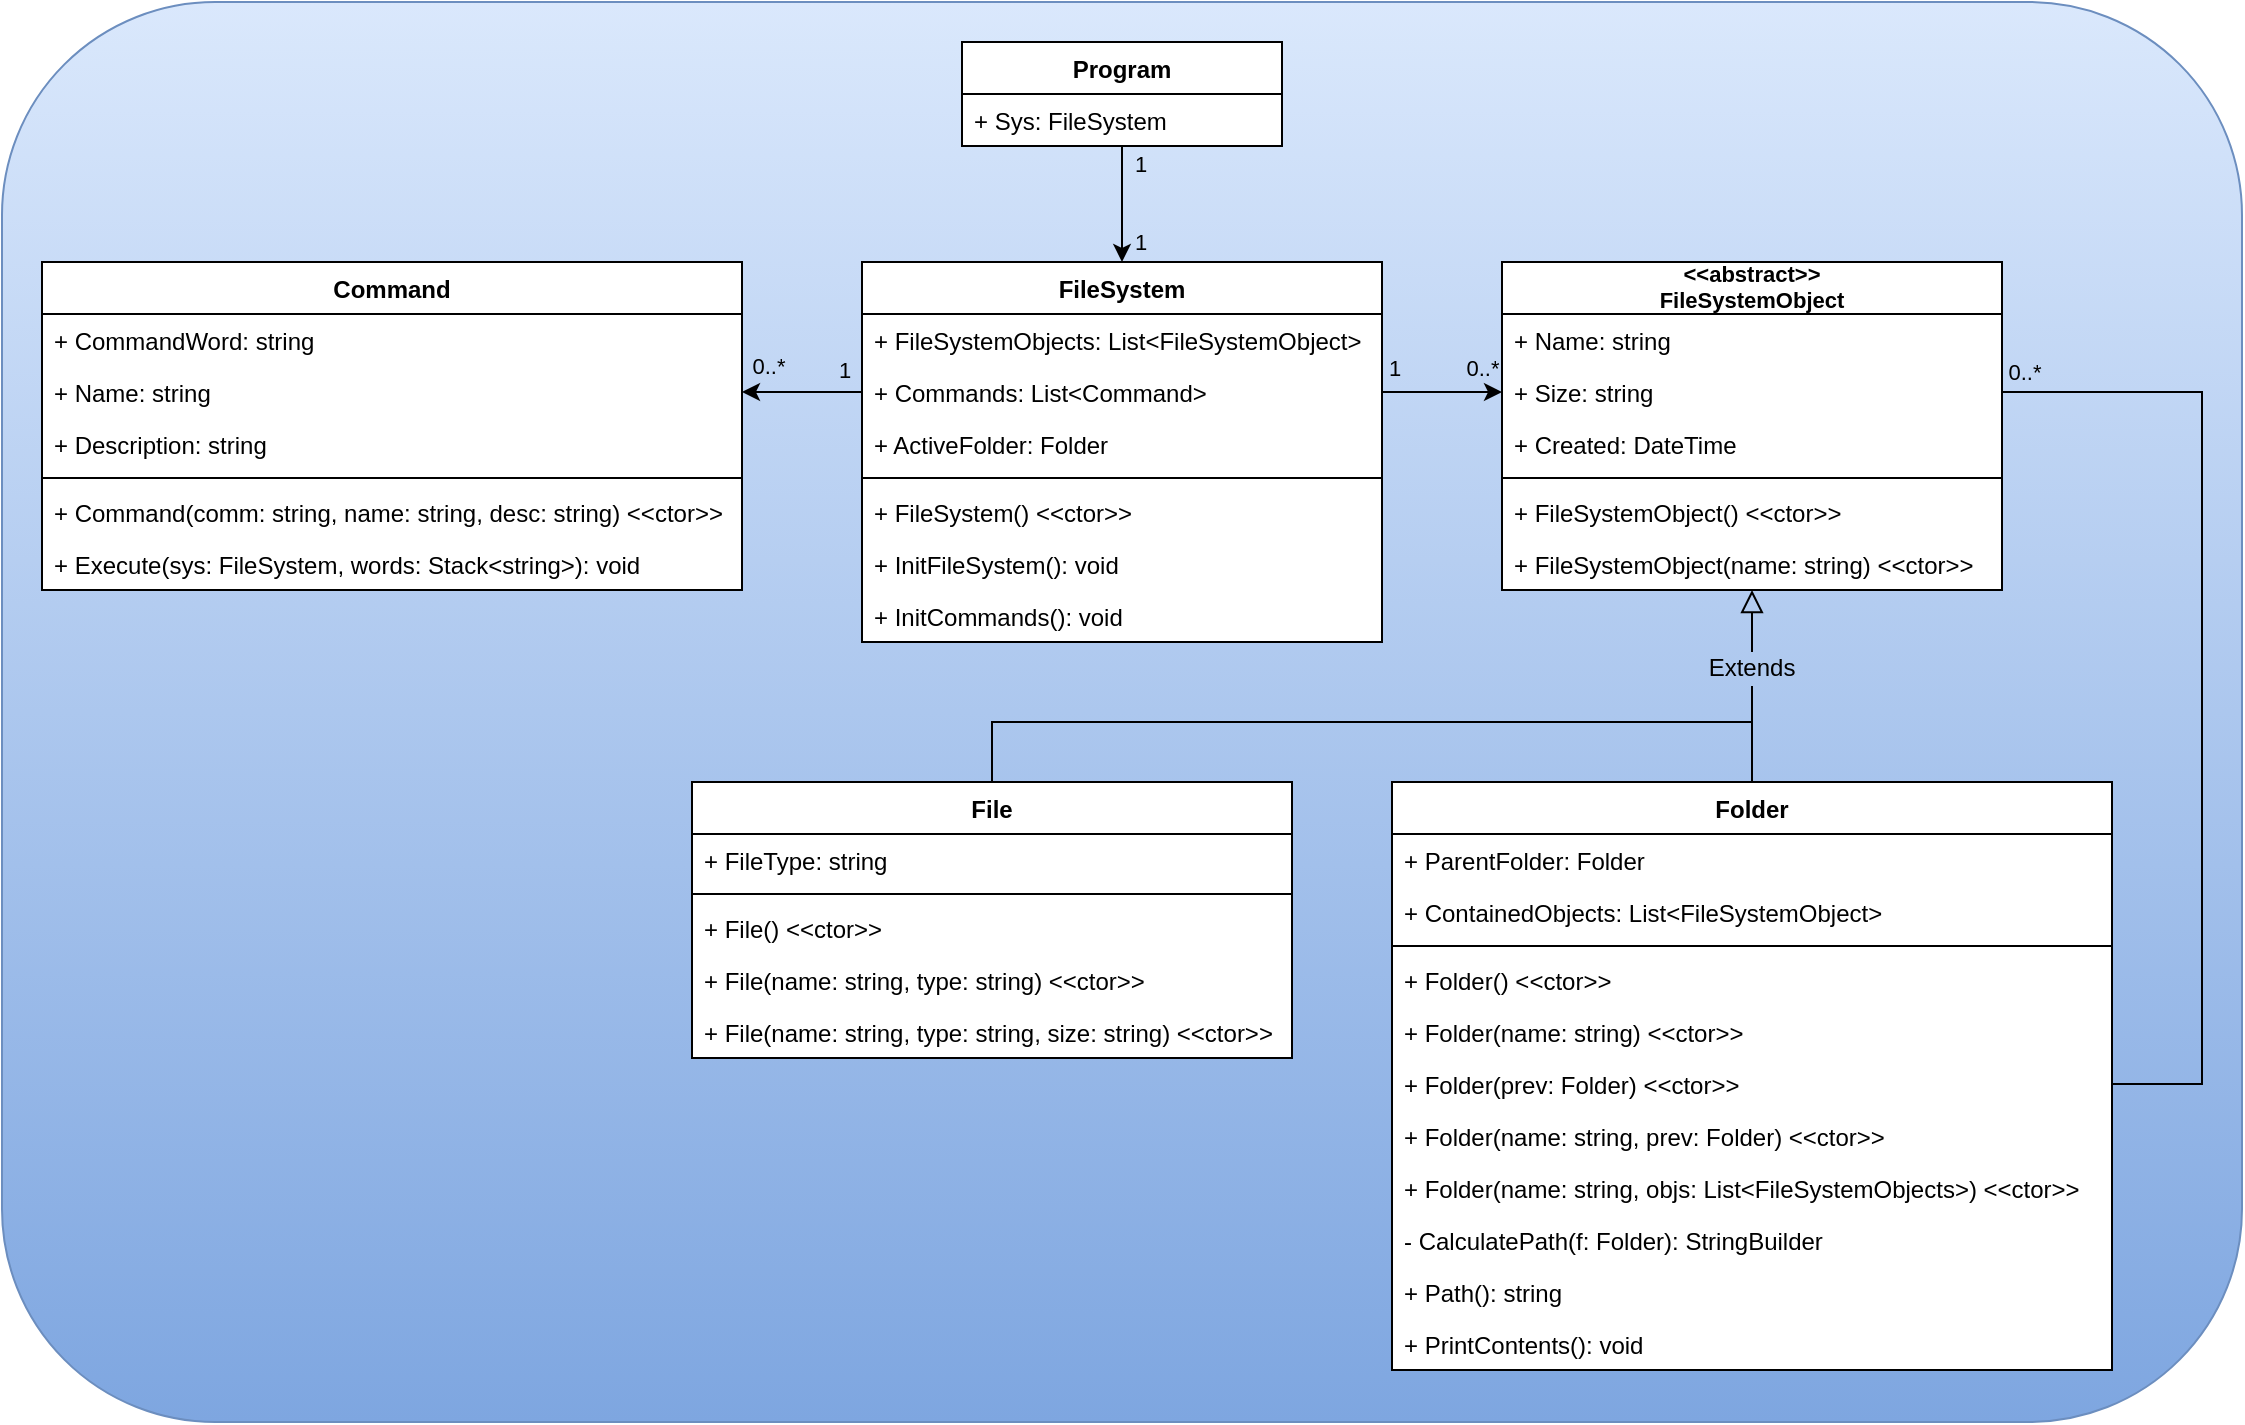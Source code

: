 <mxfile version="14.4.9" type="device"><diagram id="C5RBs43oDa-KdzZeNtuy" name="Page-1"><mxGraphModel dx="1504" dy="363" grid="1" gridSize="10" guides="1" tooltips="1" connect="1" arrows="1" fold="1" page="1" pageScale="1" pageWidth="827" pageHeight="1169" math="0" shadow="0"><root><mxCell id="WIyWlLk6GJQsqaUBKTNV-0"/><mxCell id="WIyWlLk6GJQsqaUBKTNV-1" parent="WIyWlLk6GJQsqaUBKTNV-0"/><mxCell id="4tyMPS5ypzOJrEg79vkB-8" value="" style="rounded=1;whiteSpace=wrap;html=1;labelBackgroundColor=none;strokeWidth=1;fillColor=#dae8fc;strokeColor=#6c8ebf;gradientColor=#7ea6e0;" vertex="1" parent="WIyWlLk6GJQsqaUBKTNV-1"><mxGeometry x="-160" y="30" width="1120" height="710" as="geometry"/></mxCell><mxCell id="4tyMPS5ypzOJrEg79vkB-5" value="" style="rounded=0;whiteSpace=wrap;html=1;labelBackgroundColor=none;strokeWidth=1;fillColor=#ffffff;gradientColor=none;strokeColor=none;" vertex="1" parent="WIyWlLk6GJQsqaUBKTNV-1"><mxGeometry x="-140" y="160" width="350" height="164" as="geometry"/></mxCell><mxCell id="4tyMPS5ypzOJrEg79vkB-6" value="" style="rounded=0;whiteSpace=wrap;html=1;labelBackgroundColor=none;strokeWidth=1;fillColor=#ffffff;gradientColor=none;strokeColor=none;" vertex="1" parent="WIyWlLk6GJQsqaUBKTNV-1"><mxGeometry x="185" y="420" width="300" height="138" as="geometry"/></mxCell><mxCell id="4tyMPS5ypzOJrEg79vkB-7" value="" style="rounded=0;whiteSpace=wrap;html=1;labelBackgroundColor=none;strokeWidth=1;fillColor=#ffffff;gradientColor=none;strokeColor=none;" vertex="1" parent="WIyWlLk6GJQsqaUBKTNV-1"><mxGeometry x="535" y="420" width="360" height="294" as="geometry"/></mxCell><mxCell id="4tyMPS5ypzOJrEg79vkB-4" value="" style="rounded=0;whiteSpace=wrap;html=1;labelBackgroundColor=none;strokeWidth=1;fillColor=#ffffff;gradientColor=none;strokeColor=none;" vertex="1" parent="WIyWlLk6GJQsqaUBKTNV-1"><mxGeometry x="590" y="160" width="250" height="164" as="geometry"/></mxCell><mxCell id="4tyMPS5ypzOJrEg79vkB-1" value="" style="rounded=0;whiteSpace=wrap;html=1;labelBackgroundColor=none;strokeWidth=1;fillColor=#ffffff;gradientColor=none;strokeColor=none;" vertex="1" parent="WIyWlLk6GJQsqaUBKTNV-1"><mxGeometry x="270" y="160" width="260" height="190" as="geometry"/></mxCell><mxCell id="4ziSbhuBb5bSNjXz3gKt-48" style="edgeStyle=orthogonalEdgeStyle;rounded=0;orthogonalLoop=1;jettySize=auto;html=1;exitX=1;exitY=0.5;exitDx=0;exitDy=0;entryX=0;entryY=0.5;entryDx=0;entryDy=0;" parent="WIyWlLk6GJQsqaUBKTNV-1" source="4ziSbhuBb5bSNjXz3gKt-21" target="4ziSbhuBb5bSNjXz3gKt-41" edge="1"><mxGeometry relative="1" as="geometry"/></mxCell><mxCell id="4ziSbhuBb5bSNjXz3gKt-49" value="0..*" style="edgeLabel;html=1;align=center;verticalAlign=middle;resizable=0;points=[];labelBackgroundColor=none;" parent="4ziSbhuBb5bSNjXz3gKt-48" vertex="1" connectable="0"><mxGeometry x="-0.3" y="-1" relative="1" as="geometry"><mxPoint x="29.07" y="-13" as="offset"/></mxGeometry></mxCell><mxCell id="4ziSbhuBb5bSNjXz3gKt-50" value="1" style="edgeLabel;html=1;align=center;verticalAlign=middle;resizable=0;points=[];labelBackgroundColor=none;" parent="4ziSbhuBb5bSNjXz3gKt-48" vertex="1" connectable="0"><mxGeometry x="-0.7" y="1" relative="1" as="geometry"><mxPoint x="-3.33" y="-11" as="offset"/></mxGeometry></mxCell><mxCell id="4ziSbhuBb5bSNjXz3gKt-9" value="FileSystem" style="swimlane;fontStyle=1;align=center;verticalAlign=top;childLayout=stackLayout;horizontal=1;startSize=26;horizontalStack=0;resizeParent=1;resizeParentMax=0;resizeLast=0;collapsible=1;marginBottom=0;labelBackgroundColor=none;" parent="WIyWlLk6GJQsqaUBKTNV-1" vertex="1"><mxGeometry x="270" y="160" width="260" height="190" as="geometry"/></mxCell><mxCell id="4ziSbhuBb5bSNjXz3gKt-20" value="+ FileSystemObjects: List&lt;FileSystemObject&gt;" style="text;strokeColor=none;fillColor=none;align=left;verticalAlign=top;spacingLeft=4;spacingRight=4;overflow=hidden;rotatable=0;points=[[0,0.5],[1,0.5]];portConstraint=eastwest;" parent="4ziSbhuBb5bSNjXz3gKt-9" vertex="1"><mxGeometry y="26" width="260" height="26" as="geometry"/></mxCell><mxCell id="4ziSbhuBb5bSNjXz3gKt-21" value="+ Commands: List&lt;Command&gt;" style="text;strokeColor=none;fillColor=none;align=left;verticalAlign=top;spacingLeft=4;spacingRight=4;overflow=hidden;rotatable=0;points=[[0,0.5],[1,0.5]];portConstraint=eastwest;" parent="4ziSbhuBb5bSNjXz3gKt-9" vertex="1"><mxGeometry y="52" width="260" height="26" as="geometry"/></mxCell><mxCell id="4ziSbhuBb5bSNjXz3gKt-22" value="+ ActiveFolder: Folder" style="text;strokeColor=none;align=left;verticalAlign=top;spacingLeft=4;spacingRight=4;overflow=hidden;rotatable=0;points=[[0,0.5],[1,0.5]];portConstraint=eastwest;" parent="4ziSbhuBb5bSNjXz3gKt-9" vertex="1"><mxGeometry y="78" width="260" height="26" as="geometry"/></mxCell><mxCell id="4ziSbhuBb5bSNjXz3gKt-11" value="" style="line;strokeWidth=1;fillColor=none;align=left;verticalAlign=middle;spacingTop=-1;spacingLeft=3;spacingRight=3;rotatable=0;labelPosition=right;points=[];portConstraint=eastwest;" parent="4ziSbhuBb5bSNjXz3gKt-9" vertex="1"><mxGeometry y="104" width="260" height="8" as="geometry"/></mxCell><mxCell id="4ziSbhuBb5bSNjXz3gKt-46" value="+ FileSystem() &lt;&lt;ctor&gt;&gt;" style="text;strokeColor=none;fillColor=none;align=left;verticalAlign=top;spacingLeft=4;spacingRight=4;overflow=hidden;rotatable=0;points=[[0,0.5],[1,0.5]];portConstraint=eastwest;" parent="4ziSbhuBb5bSNjXz3gKt-9" vertex="1"><mxGeometry y="112" width="260" height="26" as="geometry"/></mxCell><mxCell id="4ziSbhuBb5bSNjXz3gKt-12" value="+ InitFileSystem(): void" style="text;strokeColor=none;fillColor=none;align=left;verticalAlign=top;spacingLeft=4;spacingRight=4;overflow=hidden;rotatable=0;points=[[0,0.5],[1,0.5]];portConstraint=eastwest;" parent="4ziSbhuBb5bSNjXz3gKt-9" vertex="1"><mxGeometry y="138" width="260" height="26" as="geometry"/></mxCell><mxCell id="4ziSbhuBb5bSNjXz3gKt-23" value="+ InitCommands(): void" style="text;strokeColor=none;fillColor=none;align=left;verticalAlign=top;spacingLeft=4;spacingRight=4;overflow=hidden;rotatable=0;points=[[0,0.5],[1,0.5]];portConstraint=eastwest;" parent="4ziSbhuBb5bSNjXz3gKt-9" vertex="1"><mxGeometry y="164" width="260" height="26" as="geometry"/></mxCell><mxCell id="4ziSbhuBb5bSNjXz3gKt-26" style="edgeStyle=orthogonalEdgeStyle;rounded=0;orthogonalLoop=1;jettySize=auto;html=1;exitX=0.5;exitY=1;exitDx=0;exitDy=0;entryX=0.5;entryY=0;entryDx=0;entryDy=0;" parent="WIyWlLk6GJQsqaUBKTNV-1" source="4ziSbhuBb5bSNjXz3gKt-13" target="4ziSbhuBb5bSNjXz3gKt-9" edge="1"><mxGeometry relative="1" as="geometry"/></mxCell><mxCell id="4ziSbhuBb5bSNjXz3gKt-27" value="1" style="edgeLabel;html=1;align=center;verticalAlign=middle;resizable=0;points=[];labelBackgroundColor=none;" parent="4ziSbhuBb5bSNjXz3gKt-26" vertex="1" connectable="0"><mxGeometry x="-0.281" relative="1" as="geometry"><mxPoint x="9" y="26.8" as="offset"/></mxGeometry></mxCell><mxCell id="4ziSbhuBb5bSNjXz3gKt-28" value="1" style="edgeLabel;html=1;align=center;verticalAlign=middle;resizable=0;points=[];labelBackgroundColor=none;" parent="4ziSbhuBb5bSNjXz3gKt-26" vertex="1" connectable="0"><mxGeometry x="-0.298" y="1" relative="1" as="geometry"><mxPoint x="8" y="-11.8" as="offset"/></mxGeometry></mxCell><mxCell id="4ziSbhuBb5bSNjXz3gKt-29" value="Command" style="swimlane;fontStyle=1;align=center;verticalAlign=top;childLayout=stackLayout;horizontal=1;startSize=26;horizontalStack=0;resizeParent=1;resizeParentMax=0;resizeLast=0;collapsible=1;marginBottom=0;labelBackgroundColor=none;" parent="WIyWlLk6GJQsqaUBKTNV-1" vertex="1"><mxGeometry x="-140" y="160" width="350" height="164" as="geometry"/></mxCell><mxCell id="4ziSbhuBb5bSNjXz3gKt-30" value="+ CommandWord: string" style="text;strokeColor=none;fillColor=none;align=left;verticalAlign=top;spacingLeft=4;spacingRight=4;overflow=hidden;rotatable=0;points=[[0,0.5],[1,0.5]];portConstraint=eastwest;" parent="4ziSbhuBb5bSNjXz3gKt-29" vertex="1"><mxGeometry y="26" width="350" height="26" as="geometry"/></mxCell><mxCell id="4ziSbhuBb5bSNjXz3gKt-31" value="+ Name: string" style="text;strokeColor=none;fillColor=none;align=left;verticalAlign=top;spacingLeft=4;spacingRight=4;overflow=hidden;rotatable=0;points=[[0,0.5],[1,0.5]];portConstraint=eastwest;" parent="4ziSbhuBb5bSNjXz3gKt-29" vertex="1"><mxGeometry y="52" width="350" height="26" as="geometry"/></mxCell><mxCell id="4ziSbhuBb5bSNjXz3gKt-32" value="+ Description: string" style="text;strokeColor=none;fillColor=none;align=left;verticalAlign=top;spacingLeft=4;spacingRight=4;overflow=hidden;rotatable=0;points=[[0,0.5],[1,0.5]];portConstraint=eastwest;" parent="4ziSbhuBb5bSNjXz3gKt-29" vertex="1"><mxGeometry y="78" width="350" height="26" as="geometry"/></mxCell><mxCell id="4ziSbhuBb5bSNjXz3gKt-33" value="" style="line;strokeWidth=1;fillColor=none;align=left;verticalAlign=middle;spacingTop=-1;spacingLeft=3;spacingRight=3;rotatable=0;labelPosition=right;points=[];portConstraint=eastwest;" parent="4ziSbhuBb5bSNjXz3gKt-29" vertex="1"><mxGeometry y="104" width="350" height="8" as="geometry"/></mxCell><mxCell id="4ziSbhuBb5bSNjXz3gKt-47" value="+ Command(comm: string, name: string, desc: string) &lt;&lt;ctor&gt;&gt;" style="text;strokeColor=none;fillColor=none;align=left;verticalAlign=top;spacingLeft=4;spacingRight=4;overflow=hidden;rotatable=0;points=[[0,0.5],[1,0.5]];portConstraint=eastwest;" parent="4ziSbhuBb5bSNjXz3gKt-29" vertex="1"><mxGeometry y="112" width="350" height="26" as="geometry"/></mxCell><mxCell id="4ziSbhuBb5bSNjXz3gKt-34" value="+ Execute(sys: FileSystem, words: Stack&lt;string&gt;): void" style="text;strokeColor=none;fillColor=none;align=left;verticalAlign=top;spacingLeft=4;spacingRight=4;overflow=hidden;rotatable=0;points=[[0,0.5],[1,0.5]];portConstraint=eastwest;" parent="4ziSbhuBb5bSNjXz3gKt-29" vertex="1"><mxGeometry y="138" width="350" height="26" as="geometry"/></mxCell><mxCell id="4ziSbhuBb5bSNjXz3gKt-36" style="edgeStyle=orthogonalEdgeStyle;rounded=0;orthogonalLoop=1;jettySize=auto;html=1;exitX=0;exitY=0.5;exitDx=0;exitDy=0;entryX=1;entryY=0.5;entryDx=0;entryDy=0;" parent="WIyWlLk6GJQsqaUBKTNV-1" source="4ziSbhuBb5bSNjXz3gKt-21" target="4ziSbhuBb5bSNjXz3gKt-31" edge="1"><mxGeometry relative="1" as="geometry"/></mxCell><mxCell id="4ziSbhuBb5bSNjXz3gKt-37" value="0..*" style="edgeLabel;html=1;align=center;verticalAlign=middle;resizable=0;points=[];labelBackgroundColor=none;" parent="4ziSbhuBb5bSNjXz3gKt-36" vertex="1" connectable="0"><mxGeometry x="0.371" y="-1" relative="1" as="geometry"><mxPoint x="-5.81" y="-12" as="offset"/></mxGeometry></mxCell><mxCell id="4ziSbhuBb5bSNjXz3gKt-38" value="1" style="edgeLabel;html=1;align=center;verticalAlign=middle;resizable=0;points=[];labelBackgroundColor=none;" parent="4ziSbhuBb5bSNjXz3gKt-36" vertex="1" connectable="0"><mxGeometry x="-0.252" relative="1" as="geometry"><mxPoint x="13.6" y="-11" as="offset"/></mxGeometry></mxCell><mxCell id="4ziSbhuBb5bSNjXz3gKt-39" value="&lt;&lt;abstract&gt;&gt;&#10;FileSystemObject" style="swimlane;fontStyle=1;align=center;verticalAlign=top;childLayout=stackLayout;horizontal=1;startSize=26;horizontalStack=0;resizeParent=1;resizeParentMax=0;resizeLast=0;collapsible=1;marginBottom=0;labelBackgroundColor=none;spacingTop=-7;glass=0;fontSize=11;" parent="WIyWlLk6GJQsqaUBKTNV-1" vertex="1"><mxGeometry x="590" y="160" width="250" height="164" as="geometry"/></mxCell><mxCell id="4ziSbhuBb5bSNjXz3gKt-40" value="+ Name: string" style="text;strokeColor=none;fillColor=none;align=left;verticalAlign=top;spacingLeft=4;spacingRight=4;overflow=hidden;rotatable=0;points=[[0,0.5],[1,0.5]];portConstraint=eastwest;" parent="4ziSbhuBb5bSNjXz3gKt-39" vertex="1"><mxGeometry y="26" width="250" height="26" as="geometry"/></mxCell><mxCell id="4ziSbhuBb5bSNjXz3gKt-41" value="+ Size: string" style="text;strokeColor=none;fillColor=none;align=left;verticalAlign=top;spacingLeft=4;spacingRight=4;overflow=hidden;rotatable=0;points=[[0,0.5],[1,0.5]];portConstraint=eastwest;" parent="4ziSbhuBb5bSNjXz3gKt-39" vertex="1"><mxGeometry y="52" width="250" height="26" as="geometry"/></mxCell><mxCell id="4ziSbhuBb5bSNjXz3gKt-42" value="+ Created: DateTime" style="text;strokeColor=none;fillColor=none;align=left;verticalAlign=top;spacingLeft=4;spacingRight=4;overflow=hidden;rotatable=0;points=[[0,0.5],[1,0.5]];portConstraint=eastwest;" parent="4ziSbhuBb5bSNjXz3gKt-39" vertex="1"><mxGeometry y="78" width="250" height="26" as="geometry"/></mxCell><mxCell id="4ziSbhuBb5bSNjXz3gKt-43" value="" style="line;strokeWidth=1;fillColor=none;align=left;verticalAlign=middle;spacingTop=-1;spacingLeft=3;spacingRight=3;rotatable=0;labelPosition=right;points=[];portConstraint=eastwest;" parent="4ziSbhuBb5bSNjXz3gKt-39" vertex="1"><mxGeometry y="104" width="250" height="8" as="geometry"/></mxCell><mxCell id="4ziSbhuBb5bSNjXz3gKt-44" value="+ FileSystemObject() &lt;&lt;ctor&gt;&gt;" style="text;strokeColor=none;fillColor=none;align=left;verticalAlign=top;spacingLeft=4;spacingRight=4;overflow=hidden;rotatable=0;points=[[0,0.5],[1,0.5]];portConstraint=eastwest;fontStyle=0" parent="4ziSbhuBb5bSNjXz3gKt-39" vertex="1"><mxGeometry y="112" width="250" height="26" as="geometry"/></mxCell><mxCell id="4ziSbhuBb5bSNjXz3gKt-45" value="+ FileSystemObject(name: string) &lt;&lt;ctor&gt;&gt;" style="text;strokeColor=none;fillColor=none;align=left;verticalAlign=top;spacingLeft=4;spacingRight=4;overflow=hidden;rotatable=0;points=[[0,0.5],[1,0.5]];portConstraint=eastwest;" parent="4ziSbhuBb5bSNjXz3gKt-39" vertex="1"><mxGeometry y="138" width="250" height="26" as="geometry"/></mxCell><mxCell id="4ziSbhuBb5bSNjXz3gKt-72" style="edgeStyle=orthogonalEdgeStyle;rounded=0;orthogonalLoop=1;jettySize=auto;html=1;exitX=0.5;exitY=0;exitDx=0;exitDy=0;endArrow=none;endFill=0;" parent="WIyWlLk6GJQsqaUBKTNV-1" edge="1"><mxGeometry relative="1" as="geometry"><mxPoint x="715" y="400" as="targetPoint"/><mxPoint x="335" y="420" as="sourcePoint"/><Array as="points"><mxPoint x="335" y="390"/><mxPoint x="715" y="390"/></Array></mxGeometry></mxCell><mxCell id="4ziSbhuBb5bSNjXz3gKt-51" value="File" style="swimlane;fontStyle=1;align=center;verticalAlign=top;childLayout=stackLayout;horizontal=1;startSize=26;horizontalStack=0;resizeParent=1;resizeParentMax=0;resizeLast=0;collapsible=1;marginBottom=0;labelBackgroundColor=none;" parent="WIyWlLk6GJQsqaUBKTNV-1" vertex="1"><mxGeometry x="185" y="420" width="300" height="138" as="geometry"/></mxCell><mxCell id="4ziSbhuBb5bSNjXz3gKt-52" value="+ FileType: string" style="text;strokeColor=none;fillColor=none;align=left;verticalAlign=top;spacingLeft=4;spacingRight=4;overflow=hidden;rotatable=0;points=[[0,0.5],[1,0.5]];portConstraint=eastwest;" parent="4ziSbhuBb5bSNjXz3gKt-51" vertex="1"><mxGeometry y="26" width="300" height="26" as="geometry"/></mxCell><mxCell id="4ziSbhuBb5bSNjXz3gKt-55" value="" style="line;strokeWidth=1;fillColor=none;align=left;verticalAlign=middle;spacingTop=-1;spacingLeft=3;spacingRight=3;rotatable=0;labelPosition=right;points=[];portConstraint=eastwest;" parent="4ziSbhuBb5bSNjXz3gKt-51" vertex="1"><mxGeometry y="52" width="300" height="8" as="geometry"/></mxCell><mxCell id="4ziSbhuBb5bSNjXz3gKt-56" value="+ File() &lt;&lt;ctor&gt;&gt;" style="text;strokeColor=none;fillColor=none;align=left;verticalAlign=top;spacingLeft=4;spacingRight=4;overflow=hidden;rotatable=0;points=[[0,0.5],[1,0.5]];portConstraint=eastwest;fontStyle=0" parent="4ziSbhuBb5bSNjXz3gKt-51" vertex="1"><mxGeometry y="60" width="300" height="26" as="geometry"/></mxCell><mxCell id="4ziSbhuBb5bSNjXz3gKt-58" value="+ File(name: string, type: string) &lt;&lt;ctor&gt;&gt;" style="text;strokeColor=none;fillColor=none;align=left;verticalAlign=top;spacingLeft=4;spacingRight=4;overflow=hidden;rotatable=0;points=[[0,0.5],[1,0.5]];portConstraint=eastwest;" parent="4ziSbhuBb5bSNjXz3gKt-51" vertex="1"><mxGeometry y="86" width="300" height="26" as="geometry"/></mxCell><mxCell id="4ziSbhuBb5bSNjXz3gKt-57" value="+ File(name: string, type: string, size: string) &lt;&lt;ctor&gt;&gt;" style="text;strokeColor=none;fillColor=none;align=left;verticalAlign=top;spacingLeft=4;spacingRight=4;overflow=hidden;rotatable=0;points=[[0,0.5],[1,0.5]];portConstraint=eastwest;" parent="4ziSbhuBb5bSNjXz3gKt-51" vertex="1"><mxGeometry y="112" width="300" height="26" as="geometry"/></mxCell><mxCell id="4ziSbhuBb5bSNjXz3gKt-59" value="Folder" style="swimlane;fontStyle=1;align=center;verticalAlign=top;childLayout=stackLayout;horizontal=1;startSize=26;horizontalStack=0;resizeParent=1;resizeParentMax=0;resizeLast=0;collapsible=1;marginBottom=0;labelBackgroundColor=none;" parent="WIyWlLk6GJQsqaUBKTNV-1" vertex="1"><mxGeometry x="535" y="420" width="360" height="294" as="geometry"/></mxCell><mxCell id="4ziSbhuBb5bSNjXz3gKt-60" value="+ ParentFolder: Folder" style="text;strokeColor=none;fillColor=none;align=left;verticalAlign=top;spacingLeft=4;spacingRight=4;overflow=hidden;rotatable=0;points=[[0,0.5],[1,0.5]];portConstraint=eastwest;" parent="4ziSbhuBb5bSNjXz3gKt-59" vertex="1"><mxGeometry y="26" width="360" height="26" as="geometry"/></mxCell><mxCell id="4ziSbhuBb5bSNjXz3gKt-65" value="+ ContainedObjects: List&lt;FileSystemObject&gt;" style="text;strokeColor=none;fillColor=none;align=left;verticalAlign=top;spacingLeft=4;spacingRight=4;overflow=hidden;rotatable=0;points=[[0,0.5],[1,0.5]];portConstraint=eastwest;" parent="4ziSbhuBb5bSNjXz3gKt-59" vertex="1"><mxGeometry y="52" width="360" height="26" as="geometry"/></mxCell><mxCell id="4ziSbhuBb5bSNjXz3gKt-61" value="" style="line;strokeWidth=1;fillColor=none;align=left;verticalAlign=middle;spacingTop=-1;spacingLeft=3;spacingRight=3;rotatable=0;labelPosition=right;points=[];portConstraint=eastwest;" parent="4ziSbhuBb5bSNjXz3gKt-59" vertex="1"><mxGeometry y="78" width="360" height="8" as="geometry"/></mxCell><mxCell id="4ziSbhuBb5bSNjXz3gKt-62" value="+ Folder() &lt;&lt;ctor&gt;&gt;" style="text;strokeColor=none;fillColor=none;align=left;verticalAlign=top;spacingLeft=4;spacingRight=4;overflow=hidden;rotatable=0;points=[[0,0.5],[1,0.5]];portConstraint=eastwest;fontStyle=0" parent="4ziSbhuBb5bSNjXz3gKt-59" vertex="1"><mxGeometry y="86" width="360" height="26" as="geometry"/></mxCell><mxCell id="4ziSbhuBb5bSNjXz3gKt-63" value="+ Folder(name: string) &lt;&lt;ctor&gt;&gt;" style="text;strokeColor=none;fillColor=none;align=left;verticalAlign=top;spacingLeft=4;spacingRight=4;overflow=hidden;rotatable=0;points=[[0,0.5],[1,0.5]];portConstraint=eastwest;" parent="4ziSbhuBb5bSNjXz3gKt-59" vertex="1"><mxGeometry y="112" width="360" height="26" as="geometry"/></mxCell><mxCell id="4ziSbhuBb5bSNjXz3gKt-64" value="+ Folder(prev: Folder) &lt;&lt;ctor&gt;&gt;" style="text;strokeColor=none;fillColor=none;align=left;verticalAlign=top;spacingLeft=4;spacingRight=4;overflow=hidden;rotatable=0;points=[[0,0.5],[1,0.5]];portConstraint=eastwest;" parent="4ziSbhuBb5bSNjXz3gKt-59" vertex="1"><mxGeometry y="138" width="360" height="26" as="geometry"/></mxCell><mxCell id="4ziSbhuBb5bSNjXz3gKt-66" value="+ Folder(name: string, prev: Folder) &lt;&lt;ctor&gt;&gt;" style="text;strokeColor=none;fillColor=none;align=left;verticalAlign=top;spacingLeft=4;spacingRight=4;overflow=hidden;rotatable=0;points=[[0,0.5],[1,0.5]];portConstraint=eastwest;" parent="4ziSbhuBb5bSNjXz3gKt-59" vertex="1"><mxGeometry y="164" width="360" height="26" as="geometry"/></mxCell><mxCell id="4ziSbhuBb5bSNjXz3gKt-67" value="+ Folder(name: string, objs: List&lt;FileSystemObjects&gt;) &lt;&lt;ctor&gt;&gt;" style="text;strokeColor=none;fillColor=none;align=left;verticalAlign=top;spacingLeft=4;spacingRight=4;overflow=hidden;rotatable=0;points=[[0,0.5],[1,0.5]];portConstraint=eastwest;" parent="4ziSbhuBb5bSNjXz3gKt-59" vertex="1"><mxGeometry y="190" width="360" height="26" as="geometry"/></mxCell><mxCell id="4ziSbhuBb5bSNjXz3gKt-68" value="- CalculatePath(f: Folder): StringBuilder" style="text;strokeColor=none;fillColor=none;align=left;verticalAlign=top;spacingLeft=4;spacingRight=4;overflow=hidden;rotatable=0;points=[[0,0.5],[1,0.5]];portConstraint=eastwest;fontStyle=0" parent="4ziSbhuBb5bSNjXz3gKt-59" vertex="1"><mxGeometry y="216" width="360" height="26" as="geometry"/></mxCell><mxCell id="4ziSbhuBb5bSNjXz3gKt-69" value="+ Path(): string" style="text;strokeColor=none;fillColor=none;align=left;verticalAlign=top;spacingLeft=4;spacingRight=4;overflow=hidden;rotatable=0;points=[[0,0.5],[1,0.5]];portConstraint=eastwest;fontStyle=0" parent="4ziSbhuBb5bSNjXz3gKt-59" vertex="1"><mxGeometry y="242" width="360" height="26" as="geometry"/></mxCell><mxCell id="4ziSbhuBb5bSNjXz3gKt-70" value="+ PrintContents(): void" style="text;strokeColor=none;fillColor=none;align=left;verticalAlign=top;spacingLeft=4;spacingRight=4;overflow=hidden;rotatable=0;points=[[0,0.5],[1,0.5]];portConstraint=eastwest;fontStyle=0" parent="4ziSbhuBb5bSNjXz3gKt-59" vertex="1"><mxGeometry y="268" width="360" height="26" as="geometry"/></mxCell><mxCell id="4ziSbhuBb5bSNjXz3gKt-71" value="" style="endArrow=none;endSize=16;endFill=0;html=1;exitX=0.5;exitY=0;exitDx=0;exitDy=0;entryX=0.5;entryY=1;entryDx=0;entryDy=0;" parent="WIyWlLk6GJQsqaUBKTNV-1" source="4ziSbhuBb5bSNjXz3gKt-59" target="4tyMPS5ypzOJrEg79vkB-11" edge="1"><mxGeometry width="160" relative="1" as="geometry"><mxPoint x="827" y="340" as="sourcePoint"/><mxPoint x="987" y="340" as="targetPoint"/></mxGeometry></mxCell><mxCell id="4ziSbhuBb5bSNjXz3gKt-73" style="edgeStyle=orthogonalEdgeStyle;rounded=0;orthogonalLoop=1;jettySize=auto;html=1;exitX=1;exitY=0.5;exitDx=0;exitDy=0;entryX=1;entryY=0.5;entryDx=0;entryDy=0;endArrow=none;endFill=0;" parent="WIyWlLk6GJQsqaUBKTNV-1" source="4ziSbhuBb5bSNjXz3gKt-64" target="4ziSbhuBb5bSNjXz3gKt-41" edge="1"><mxGeometry relative="1" as="geometry"><Array as="points"><mxPoint x="940" y="571"/><mxPoint x="940" y="225"/></Array></mxGeometry></mxCell><mxCell id="4ziSbhuBb5bSNjXz3gKt-74" value="0..*" style="edgeLabel;html=1;align=center;verticalAlign=middle;resizable=0;points=[];labelBackgroundColor=none;" parent="4ziSbhuBb5bSNjXz3gKt-73" vertex="1" connectable="0"><mxGeometry x="0.943" y="-1" relative="1" as="geometry"><mxPoint x="-3" y="-9" as="offset"/></mxGeometry></mxCell><mxCell id="4tyMPS5ypzOJrEg79vkB-3" value="" style="group" vertex="1" connectable="0" parent="WIyWlLk6GJQsqaUBKTNV-1"><mxGeometry x="320" y="50" width="160" height="52" as="geometry"/></mxCell><mxCell id="4tyMPS5ypzOJrEg79vkB-2" value="" style="rounded=0;whiteSpace=wrap;html=1;labelBackgroundColor=none;strokeWidth=1;fillColor=#ffffff;gradientColor=none;strokeColor=none;" vertex="1" parent="4tyMPS5ypzOJrEg79vkB-3"><mxGeometry width="160" height="52" as="geometry"/></mxCell><mxCell id="4ziSbhuBb5bSNjXz3gKt-13" value="Program" style="swimlane;fontStyle=1;align=center;verticalAlign=top;childLayout=stackLayout;horizontal=1;startSize=26;horizontalStack=0;resizeParent=1;resizeParentMax=0;resizeLast=0;collapsible=1;marginBottom=0;labelBackgroundColor=none;" parent="4tyMPS5ypzOJrEg79vkB-3" vertex="1"><mxGeometry width="160" height="52" as="geometry"/></mxCell><mxCell id="4ziSbhuBb5bSNjXz3gKt-14" value="+ Sys: FileSystem" style="text;strokeColor=none;fillColor=none;align=left;verticalAlign=top;spacingLeft=4;spacingRight=4;overflow=hidden;rotatable=0;points=[[0,0.5],[1,0.5]];portConstraint=eastwest;" parent="4ziSbhuBb5bSNjXz3gKt-13" vertex="1"><mxGeometry y="26" width="160" height="26" as="geometry"/></mxCell><mxCell id="4tyMPS5ypzOJrEg79vkB-12" style="edgeStyle=orthogonalEdgeStyle;rounded=0;orthogonalLoop=1;jettySize=auto;html=1;exitX=0.5;exitY=0;exitDx=0;exitDy=0;entryX=0.5;entryY=1;entryDx=0;entryDy=0;endArrow=block;endFill=0;fontSize=42;strokeWidth=1;jumpSize=6;endSize=9;" edge="1" parent="WIyWlLk6GJQsqaUBKTNV-1" source="4tyMPS5ypzOJrEg79vkB-11" target="4ziSbhuBb5bSNjXz3gKt-39"><mxGeometry relative="1" as="geometry"/></mxCell><mxCell id="4tyMPS5ypzOJrEg79vkB-11" value="Extends" style="text;html=1;strokeColor=none;fillColor=none;align=center;verticalAlign=bottom;whiteSpace=wrap;rounded=0;labelBackgroundColor=none;" vertex="1" parent="WIyWlLk6GJQsqaUBKTNV-1"><mxGeometry x="693" y="355" width="44" height="17" as="geometry"/></mxCell></root></mxGraphModel></diagram></mxfile>